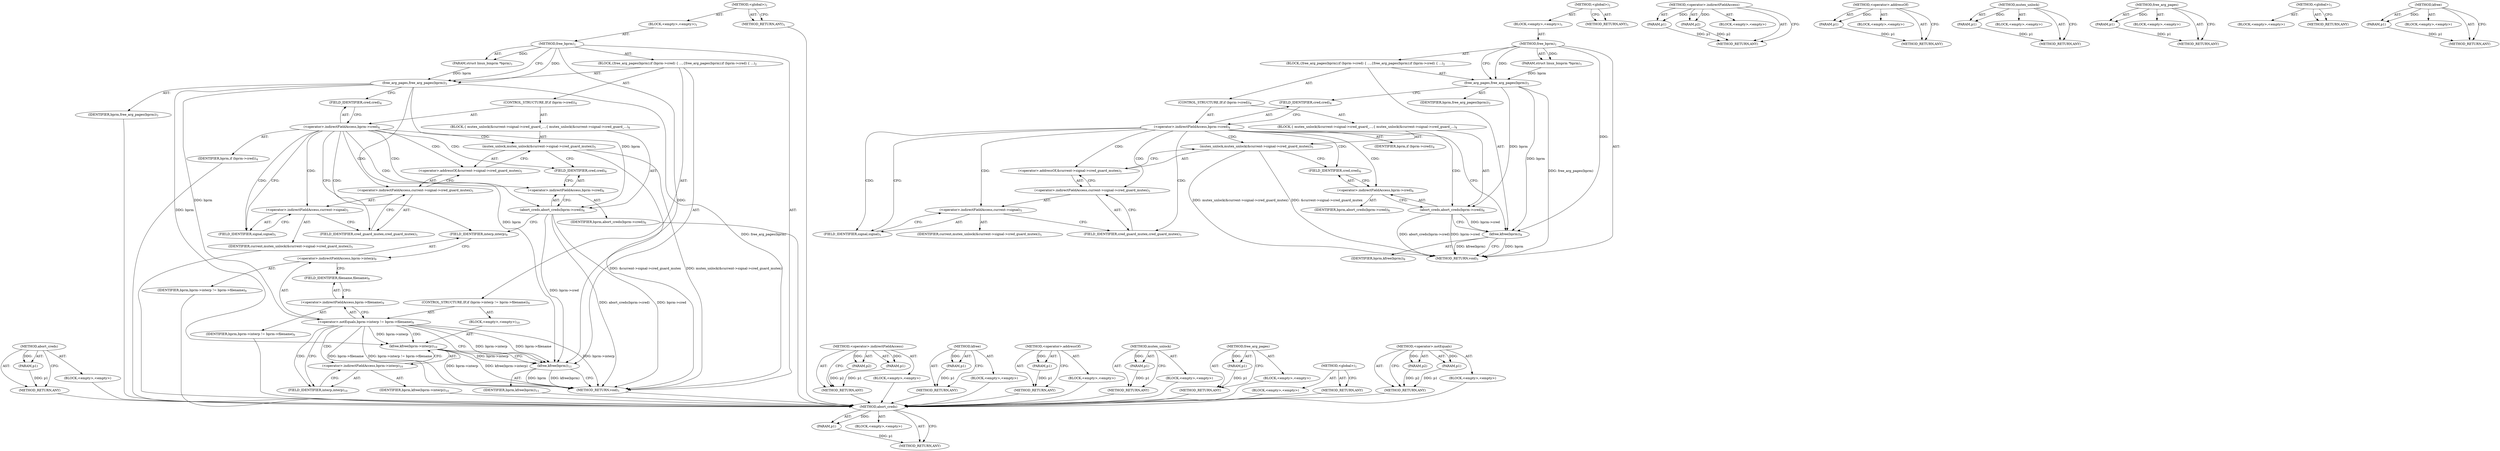 digraph "&lt;operator&gt;.notEquals" {
vulnerable_65 [label=<(METHOD,abort_creds)>];
vulnerable_66 [label=<(PARAM,p1)>];
vulnerable_67 [label=<(BLOCK,&lt;empty&gt;,&lt;empty&gt;)>];
vulnerable_68 [label=<(METHOD_RETURN,ANY)>];
vulnerable_6 [label=<(METHOD,&lt;global&gt;)<SUB>1</SUB>>];
vulnerable_7 [label=<(BLOCK,&lt;empty&gt;,&lt;empty&gt;)<SUB>1</SUB>>];
vulnerable_8 [label=<(METHOD,free_bprm)<SUB>1</SUB>>];
vulnerable_9 [label=<(PARAM,struct linux_binprm *bprm)<SUB>1</SUB>>];
vulnerable_10 [label=<(BLOCK,{
	free_arg_pages(bprm);
	if (bprm-&gt;cred) {
 		...,{
	free_arg_pages(bprm);
	if (bprm-&gt;cred) {
 		...)<SUB>2</SUB>>];
vulnerable_11 [label=<(free_arg_pages,free_arg_pages(bprm))<SUB>3</SUB>>];
vulnerable_12 [label=<(IDENTIFIER,bprm,free_arg_pages(bprm))<SUB>3</SUB>>];
vulnerable_13 [label=<(CONTROL_STRUCTURE,IF,if (bprm-&gt;cred))<SUB>4</SUB>>];
vulnerable_14 [label=<(&lt;operator&gt;.indirectFieldAccess,bprm-&gt;cred)<SUB>4</SUB>>];
vulnerable_15 [label=<(IDENTIFIER,bprm,if (bprm-&gt;cred))<SUB>4</SUB>>];
vulnerable_16 [label=<(FIELD_IDENTIFIER,cred,cred)<SUB>4</SUB>>];
vulnerable_17 [label=<(BLOCK,{
 		mutex_unlock(&amp;current-&gt;signal-&gt;cred_guard_...,{
 		mutex_unlock(&amp;current-&gt;signal-&gt;cred_guard_...)<SUB>4</SUB>>];
vulnerable_18 [label=<(mutex_unlock,mutex_unlock(&amp;current-&gt;signal-&gt;cred_guard_mutex))<SUB>5</SUB>>];
vulnerable_19 [label=<(&lt;operator&gt;.addressOf,&amp;current-&gt;signal-&gt;cred_guard_mutex)<SUB>5</SUB>>];
vulnerable_20 [label=<(&lt;operator&gt;.indirectFieldAccess,current-&gt;signal-&gt;cred_guard_mutex)<SUB>5</SUB>>];
vulnerable_21 [label=<(&lt;operator&gt;.indirectFieldAccess,current-&gt;signal)<SUB>5</SUB>>];
vulnerable_22 [label=<(IDENTIFIER,current,mutex_unlock(&amp;current-&gt;signal-&gt;cred_guard_mutex))<SUB>5</SUB>>];
vulnerable_23 [label=<(FIELD_IDENTIFIER,signal,signal)<SUB>5</SUB>>];
vulnerable_24 [label=<(FIELD_IDENTIFIER,cred_guard_mutex,cred_guard_mutex)<SUB>5</SUB>>];
vulnerable_25 [label=<(abort_creds,abort_creds(bprm-&gt;cred))<SUB>6</SUB>>];
vulnerable_26 [label=<(&lt;operator&gt;.indirectFieldAccess,bprm-&gt;cred)<SUB>6</SUB>>];
vulnerable_27 [label=<(IDENTIFIER,bprm,abort_creds(bprm-&gt;cred))<SUB>6</SUB>>];
vulnerable_28 [label=<(FIELD_IDENTIFIER,cred,cred)<SUB>6</SUB>>];
vulnerable_29 [label=<(kfree,kfree(bprm))<SUB>8</SUB>>];
vulnerable_30 [label=<(IDENTIFIER,bprm,kfree(bprm))<SUB>8</SUB>>];
vulnerable_31 [label=<(METHOD_RETURN,void)<SUB>1</SUB>>];
vulnerable_33 [label=<(METHOD_RETURN,ANY)<SUB>1</SUB>>];
vulnerable_52 [label=<(METHOD,&lt;operator&gt;.indirectFieldAccess)>];
vulnerable_53 [label=<(PARAM,p1)>];
vulnerable_54 [label=<(PARAM,p2)>];
vulnerable_55 [label=<(BLOCK,&lt;empty&gt;,&lt;empty&gt;)>];
vulnerable_56 [label=<(METHOD_RETURN,ANY)>];
vulnerable_61 [label=<(METHOD,&lt;operator&gt;.addressOf)>];
vulnerable_62 [label=<(PARAM,p1)>];
vulnerable_63 [label=<(BLOCK,&lt;empty&gt;,&lt;empty&gt;)>];
vulnerable_64 [label=<(METHOD_RETURN,ANY)>];
vulnerable_57 [label=<(METHOD,mutex_unlock)>];
vulnerable_58 [label=<(PARAM,p1)>];
vulnerable_59 [label=<(BLOCK,&lt;empty&gt;,&lt;empty&gt;)>];
vulnerable_60 [label=<(METHOD_RETURN,ANY)>];
vulnerable_48 [label=<(METHOD,free_arg_pages)>];
vulnerable_49 [label=<(PARAM,p1)>];
vulnerable_50 [label=<(BLOCK,&lt;empty&gt;,&lt;empty&gt;)>];
vulnerable_51 [label=<(METHOD_RETURN,ANY)>];
vulnerable_42 [label=<(METHOD,&lt;global&gt;)<SUB>1</SUB>>];
vulnerable_43 [label=<(BLOCK,&lt;empty&gt;,&lt;empty&gt;)>];
vulnerable_44 [label=<(METHOD_RETURN,ANY)>];
vulnerable_69 [label=<(METHOD,kfree)>];
vulnerable_70 [label=<(PARAM,p1)>];
vulnerable_71 [label=<(BLOCK,&lt;empty&gt;,&lt;empty&gt;)>];
vulnerable_72 [label=<(METHOD_RETURN,ANY)>];
fixed_78 [label=<(METHOD,abort_creds)>];
fixed_79 [label=<(PARAM,p1)>];
fixed_80 [label=<(BLOCK,&lt;empty&gt;,&lt;empty&gt;)>];
fixed_81 [label=<(METHOD_RETURN,ANY)>];
fixed_6 [label=<(METHOD,&lt;global&gt;)<SUB>1</SUB>>];
fixed_7 [label=<(BLOCK,&lt;empty&gt;,&lt;empty&gt;)<SUB>1</SUB>>];
fixed_8 [label=<(METHOD,free_bprm)<SUB>1</SUB>>];
fixed_9 [label=<(PARAM,struct linux_binprm *bprm)<SUB>1</SUB>>];
fixed_10 [label=<(BLOCK,{
	free_arg_pages(bprm);
	if (bprm-&gt;cred) {
 		...,{
	free_arg_pages(bprm);
	if (bprm-&gt;cred) {
 		...)<SUB>2</SUB>>];
fixed_11 [label=<(free_arg_pages,free_arg_pages(bprm))<SUB>3</SUB>>];
fixed_12 [label=<(IDENTIFIER,bprm,free_arg_pages(bprm))<SUB>3</SUB>>];
fixed_13 [label=<(CONTROL_STRUCTURE,IF,if (bprm-&gt;cred))<SUB>4</SUB>>];
fixed_14 [label=<(&lt;operator&gt;.indirectFieldAccess,bprm-&gt;cred)<SUB>4</SUB>>];
fixed_15 [label=<(IDENTIFIER,bprm,if (bprm-&gt;cred))<SUB>4</SUB>>];
fixed_16 [label=<(FIELD_IDENTIFIER,cred,cred)<SUB>4</SUB>>];
fixed_17 [label=<(BLOCK,{
 		mutex_unlock(&amp;current-&gt;signal-&gt;cred_guard_...,{
 		mutex_unlock(&amp;current-&gt;signal-&gt;cred_guard_...)<SUB>4</SUB>>];
fixed_18 [label=<(mutex_unlock,mutex_unlock(&amp;current-&gt;signal-&gt;cred_guard_mutex))<SUB>5</SUB>>];
fixed_19 [label=<(&lt;operator&gt;.addressOf,&amp;current-&gt;signal-&gt;cred_guard_mutex)<SUB>5</SUB>>];
fixed_20 [label=<(&lt;operator&gt;.indirectFieldAccess,current-&gt;signal-&gt;cred_guard_mutex)<SUB>5</SUB>>];
fixed_21 [label=<(&lt;operator&gt;.indirectFieldAccess,current-&gt;signal)<SUB>5</SUB>>];
fixed_22 [label=<(IDENTIFIER,current,mutex_unlock(&amp;current-&gt;signal-&gt;cred_guard_mutex))<SUB>5</SUB>>];
fixed_23 [label=<(FIELD_IDENTIFIER,signal,signal)<SUB>5</SUB>>];
fixed_24 [label=<(FIELD_IDENTIFIER,cred_guard_mutex,cred_guard_mutex)<SUB>5</SUB>>];
fixed_25 [label=<(abort_creds,abort_creds(bprm-&gt;cred))<SUB>6</SUB>>];
fixed_26 [label=<(&lt;operator&gt;.indirectFieldAccess,bprm-&gt;cred)<SUB>6</SUB>>];
fixed_27 [label=<(IDENTIFIER,bprm,abort_creds(bprm-&gt;cred))<SUB>6</SUB>>];
fixed_28 [label=<(FIELD_IDENTIFIER,cred,cred)<SUB>6</SUB>>];
fixed_29 [label=<(CONTROL_STRUCTURE,IF,if (bprm-&gt;interp != bprm-&gt;filename))<SUB>9</SUB>>];
fixed_30 [label=<(&lt;operator&gt;.notEquals,bprm-&gt;interp != bprm-&gt;filename)<SUB>9</SUB>>];
fixed_31 [label=<(&lt;operator&gt;.indirectFieldAccess,bprm-&gt;interp)<SUB>9</SUB>>];
fixed_32 [label=<(IDENTIFIER,bprm,bprm-&gt;interp != bprm-&gt;filename)<SUB>9</SUB>>];
fixed_33 [label=<(FIELD_IDENTIFIER,interp,interp)<SUB>9</SUB>>];
fixed_34 [label=<(&lt;operator&gt;.indirectFieldAccess,bprm-&gt;filename)<SUB>9</SUB>>];
fixed_35 [label=<(IDENTIFIER,bprm,bprm-&gt;interp != bprm-&gt;filename)<SUB>9</SUB>>];
fixed_36 [label=<(FIELD_IDENTIFIER,filename,filename)<SUB>9</SUB>>];
fixed_37 [label=<(BLOCK,&lt;empty&gt;,&lt;empty&gt;)<SUB>10</SUB>>];
fixed_38 [label=<(kfree,kfree(bprm-&gt;interp))<SUB>10</SUB>>];
fixed_39 [label=<(&lt;operator&gt;.indirectFieldAccess,bprm-&gt;interp)<SUB>10</SUB>>];
fixed_40 [label=<(IDENTIFIER,bprm,kfree(bprm-&gt;interp))<SUB>10</SUB>>];
fixed_41 [label=<(FIELD_IDENTIFIER,interp,interp)<SUB>10</SUB>>];
fixed_42 [label=<(kfree,kfree(bprm))<SUB>11</SUB>>];
fixed_43 [label=<(IDENTIFIER,bprm,kfree(bprm))<SUB>11</SUB>>];
fixed_44 [label=<(METHOD_RETURN,void)<SUB>1</SUB>>];
fixed_46 [label=<(METHOD_RETURN,ANY)<SUB>1</SUB>>];
fixed_65 [label=<(METHOD,&lt;operator&gt;.indirectFieldAccess)>];
fixed_66 [label=<(PARAM,p1)>];
fixed_67 [label=<(PARAM,p2)>];
fixed_68 [label=<(BLOCK,&lt;empty&gt;,&lt;empty&gt;)>];
fixed_69 [label=<(METHOD_RETURN,ANY)>];
fixed_87 [label=<(METHOD,kfree)>];
fixed_88 [label=<(PARAM,p1)>];
fixed_89 [label=<(BLOCK,&lt;empty&gt;,&lt;empty&gt;)>];
fixed_90 [label=<(METHOD_RETURN,ANY)>];
fixed_74 [label=<(METHOD,&lt;operator&gt;.addressOf)>];
fixed_75 [label=<(PARAM,p1)>];
fixed_76 [label=<(BLOCK,&lt;empty&gt;,&lt;empty&gt;)>];
fixed_77 [label=<(METHOD_RETURN,ANY)>];
fixed_70 [label=<(METHOD,mutex_unlock)>];
fixed_71 [label=<(PARAM,p1)>];
fixed_72 [label=<(BLOCK,&lt;empty&gt;,&lt;empty&gt;)>];
fixed_73 [label=<(METHOD_RETURN,ANY)>];
fixed_61 [label=<(METHOD,free_arg_pages)>];
fixed_62 [label=<(PARAM,p1)>];
fixed_63 [label=<(BLOCK,&lt;empty&gt;,&lt;empty&gt;)>];
fixed_64 [label=<(METHOD_RETURN,ANY)>];
fixed_55 [label=<(METHOD,&lt;global&gt;)<SUB>1</SUB>>];
fixed_56 [label=<(BLOCK,&lt;empty&gt;,&lt;empty&gt;)>];
fixed_57 [label=<(METHOD_RETURN,ANY)>];
fixed_82 [label=<(METHOD,&lt;operator&gt;.notEquals)>];
fixed_83 [label=<(PARAM,p1)>];
fixed_84 [label=<(PARAM,p2)>];
fixed_85 [label=<(BLOCK,&lt;empty&gt;,&lt;empty&gt;)>];
fixed_86 [label=<(METHOD_RETURN,ANY)>];
vulnerable_65 -> vulnerable_66  [key=0, label="AST: "];
vulnerable_65 -> vulnerable_66  [key=1, label="DDG: "];
vulnerable_65 -> vulnerable_67  [key=0, label="AST: "];
vulnerable_65 -> vulnerable_68  [key=0, label="AST: "];
vulnerable_65 -> vulnerable_68  [key=1, label="CFG: "];
vulnerable_66 -> vulnerable_68  [key=0, label="DDG: p1"];
vulnerable_6 -> vulnerable_7  [key=0, label="AST: "];
vulnerable_6 -> vulnerable_33  [key=0, label="AST: "];
vulnerable_6 -> vulnerable_33  [key=1, label="CFG: "];
vulnerable_7 -> vulnerable_8  [key=0, label="AST: "];
vulnerable_8 -> vulnerable_9  [key=0, label="AST: "];
vulnerable_8 -> vulnerable_9  [key=1, label="DDG: "];
vulnerable_8 -> vulnerable_10  [key=0, label="AST: "];
vulnerable_8 -> vulnerable_31  [key=0, label="AST: "];
vulnerable_8 -> vulnerable_11  [key=0, label="CFG: "];
vulnerable_8 -> vulnerable_11  [key=1, label="DDG: "];
vulnerable_8 -> vulnerable_29  [key=0, label="DDG: "];
vulnerable_9 -> vulnerable_11  [key=0, label="DDG: bprm"];
vulnerable_10 -> vulnerable_11  [key=0, label="AST: "];
vulnerable_10 -> vulnerable_13  [key=0, label="AST: "];
vulnerable_10 -> vulnerable_29  [key=0, label="AST: "];
vulnerable_11 -> vulnerable_12  [key=0, label="AST: "];
vulnerable_11 -> vulnerable_16  [key=0, label="CFG: "];
vulnerable_11 -> vulnerable_31  [key=0, label="DDG: free_arg_pages(bprm)"];
vulnerable_11 -> vulnerable_29  [key=0, label="DDG: bprm"];
vulnerable_11 -> vulnerable_25  [key=0, label="DDG: bprm"];
vulnerable_13 -> vulnerable_14  [key=0, label="AST: "];
vulnerable_13 -> vulnerable_17  [key=0, label="AST: "];
vulnerable_14 -> vulnerable_15  [key=0, label="AST: "];
vulnerable_14 -> vulnerable_16  [key=0, label="AST: "];
vulnerable_14 -> vulnerable_23  [key=0, label="CFG: "];
vulnerable_14 -> vulnerable_23  [key=1, label="CDG: "];
vulnerable_14 -> vulnerable_29  [key=0, label="CFG: "];
vulnerable_14 -> vulnerable_20  [key=0, label="CDG: "];
vulnerable_14 -> vulnerable_24  [key=0, label="CDG: "];
vulnerable_14 -> vulnerable_25  [key=0, label="CDG: "];
vulnerable_14 -> vulnerable_21  [key=0, label="CDG: "];
vulnerable_14 -> vulnerable_18  [key=0, label="CDG: "];
vulnerable_14 -> vulnerable_26  [key=0, label="CDG: "];
vulnerable_14 -> vulnerable_19  [key=0, label="CDG: "];
vulnerable_14 -> vulnerable_28  [key=0, label="CDG: "];
vulnerable_16 -> vulnerable_14  [key=0, label="CFG: "];
vulnerable_17 -> vulnerable_18  [key=0, label="AST: "];
vulnerable_17 -> vulnerable_25  [key=0, label="AST: "];
vulnerable_18 -> vulnerable_19  [key=0, label="AST: "];
vulnerable_18 -> vulnerable_28  [key=0, label="CFG: "];
vulnerable_18 -> vulnerable_31  [key=0, label="DDG: &amp;current-&gt;signal-&gt;cred_guard_mutex"];
vulnerable_18 -> vulnerable_31  [key=1, label="DDG: mutex_unlock(&amp;current-&gt;signal-&gt;cred_guard_mutex)"];
vulnerable_19 -> vulnerable_20  [key=0, label="AST: "];
vulnerable_19 -> vulnerable_18  [key=0, label="CFG: "];
vulnerable_20 -> vulnerable_21  [key=0, label="AST: "];
vulnerable_20 -> vulnerable_24  [key=0, label="AST: "];
vulnerable_20 -> vulnerable_19  [key=0, label="CFG: "];
vulnerable_21 -> vulnerable_22  [key=0, label="AST: "];
vulnerable_21 -> vulnerable_23  [key=0, label="AST: "];
vulnerable_21 -> vulnerable_24  [key=0, label="CFG: "];
vulnerable_23 -> vulnerable_21  [key=0, label="CFG: "];
vulnerable_24 -> vulnerable_20  [key=0, label="CFG: "];
vulnerable_25 -> vulnerable_26  [key=0, label="AST: "];
vulnerable_25 -> vulnerable_29  [key=0, label="CFG: "];
vulnerable_25 -> vulnerable_29  [key=1, label="DDG: bprm-&gt;cred"];
vulnerable_25 -> vulnerable_31  [key=0, label="DDG: bprm-&gt;cred"];
vulnerable_25 -> vulnerable_31  [key=1, label="DDG: abort_creds(bprm-&gt;cred)"];
vulnerable_26 -> vulnerable_27  [key=0, label="AST: "];
vulnerable_26 -> vulnerable_28  [key=0, label="AST: "];
vulnerable_26 -> vulnerable_25  [key=0, label="CFG: "];
vulnerable_28 -> vulnerable_26  [key=0, label="CFG: "];
vulnerable_29 -> vulnerable_30  [key=0, label="AST: "];
vulnerable_29 -> vulnerable_31  [key=0, label="CFG: "];
vulnerable_29 -> vulnerable_31  [key=1, label="DDG: bprm"];
vulnerable_29 -> vulnerable_31  [key=2, label="DDG: kfree(bprm)"];
vulnerable_52 -> vulnerable_53  [key=0, label="AST: "];
vulnerable_52 -> vulnerable_53  [key=1, label="DDG: "];
vulnerable_52 -> vulnerable_55  [key=0, label="AST: "];
vulnerable_52 -> vulnerable_54  [key=0, label="AST: "];
vulnerable_52 -> vulnerable_54  [key=1, label="DDG: "];
vulnerable_52 -> vulnerable_56  [key=0, label="AST: "];
vulnerable_52 -> vulnerable_56  [key=1, label="CFG: "];
vulnerable_53 -> vulnerable_56  [key=0, label="DDG: p1"];
vulnerable_54 -> vulnerable_56  [key=0, label="DDG: p2"];
vulnerable_61 -> vulnerable_62  [key=0, label="AST: "];
vulnerable_61 -> vulnerable_62  [key=1, label="DDG: "];
vulnerable_61 -> vulnerable_63  [key=0, label="AST: "];
vulnerable_61 -> vulnerable_64  [key=0, label="AST: "];
vulnerable_61 -> vulnerable_64  [key=1, label="CFG: "];
vulnerable_62 -> vulnerable_64  [key=0, label="DDG: p1"];
vulnerable_57 -> vulnerable_58  [key=0, label="AST: "];
vulnerable_57 -> vulnerable_58  [key=1, label="DDG: "];
vulnerable_57 -> vulnerable_59  [key=0, label="AST: "];
vulnerable_57 -> vulnerable_60  [key=0, label="AST: "];
vulnerable_57 -> vulnerable_60  [key=1, label="CFG: "];
vulnerable_58 -> vulnerable_60  [key=0, label="DDG: p1"];
vulnerable_48 -> vulnerable_49  [key=0, label="AST: "];
vulnerable_48 -> vulnerable_49  [key=1, label="DDG: "];
vulnerable_48 -> vulnerable_50  [key=0, label="AST: "];
vulnerable_48 -> vulnerable_51  [key=0, label="AST: "];
vulnerable_48 -> vulnerable_51  [key=1, label="CFG: "];
vulnerable_49 -> vulnerable_51  [key=0, label="DDG: p1"];
vulnerable_42 -> vulnerable_43  [key=0, label="AST: "];
vulnerable_42 -> vulnerable_44  [key=0, label="AST: "];
vulnerable_42 -> vulnerable_44  [key=1, label="CFG: "];
vulnerable_69 -> vulnerable_70  [key=0, label="AST: "];
vulnerable_69 -> vulnerable_70  [key=1, label="DDG: "];
vulnerable_69 -> vulnerable_71  [key=0, label="AST: "];
vulnerable_69 -> vulnerable_72  [key=0, label="AST: "];
vulnerable_69 -> vulnerable_72  [key=1, label="CFG: "];
vulnerable_70 -> vulnerable_72  [key=0, label="DDG: p1"];
fixed_78 -> fixed_79  [key=0, label="AST: "];
fixed_78 -> fixed_79  [key=1, label="DDG: "];
fixed_78 -> fixed_80  [key=0, label="AST: "];
fixed_78 -> fixed_81  [key=0, label="AST: "];
fixed_78 -> fixed_81  [key=1, label="CFG: "];
fixed_79 -> fixed_81  [key=0, label="DDG: p1"];
fixed_80 -> vulnerable_65  [key=0];
fixed_81 -> vulnerable_65  [key=0];
fixed_6 -> fixed_7  [key=0, label="AST: "];
fixed_6 -> fixed_46  [key=0, label="AST: "];
fixed_6 -> fixed_46  [key=1, label="CFG: "];
fixed_7 -> fixed_8  [key=0, label="AST: "];
fixed_8 -> fixed_9  [key=0, label="AST: "];
fixed_8 -> fixed_9  [key=1, label="DDG: "];
fixed_8 -> fixed_10  [key=0, label="AST: "];
fixed_8 -> fixed_44  [key=0, label="AST: "];
fixed_8 -> fixed_11  [key=0, label="CFG: "];
fixed_8 -> fixed_11  [key=1, label="DDG: "];
fixed_8 -> fixed_42  [key=0, label="DDG: "];
fixed_9 -> fixed_11  [key=0, label="DDG: bprm"];
fixed_10 -> fixed_11  [key=0, label="AST: "];
fixed_10 -> fixed_13  [key=0, label="AST: "];
fixed_10 -> fixed_29  [key=0, label="AST: "];
fixed_10 -> fixed_42  [key=0, label="AST: "];
fixed_11 -> fixed_12  [key=0, label="AST: "];
fixed_11 -> fixed_16  [key=0, label="CFG: "];
fixed_11 -> fixed_44  [key=0, label="DDG: free_arg_pages(bprm)"];
fixed_11 -> fixed_42  [key=0, label="DDG: bprm"];
fixed_11 -> fixed_30  [key=0, label="DDG: bprm"];
fixed_11 -> fixed_25  [key=0, label="DDG: bprm"];
fixed_11 -> fixed_38  [key=0, label="DDG: bprm"];
fixed_12 -> vulnerable_65  [key=0];
fixed_13 -> fixed_14  [key=0, label="AST: "];
fixed_13 -> fixed_17  [key=0, label="AST: "];
fixed_14 -> fixed_15  [key=0, label="AST: "];
fixed_14 -> fixed_16  [key=0, label="AST: "];
fixed_14 -> fixed_23  [key=0, label="CFG: "];
fixed_14 -> fixed_23  [key=1, label="CDG: "];
fixed_14 -> fixed_33  [key=0, label="CFG: "];
fixed_14 -> fixed_24  [key=0, label="CDG: "];
fixed_14 -> fixed_21  [key=0, label="CDG: "];
fixed_14 -> fixed_18  [key=0, label="CDG: "];
fixed_14 -> fixed_26  [key=0, label="CDG: "];
fixed_14 -> fixed_19  [key=0, label="CDG: "];
fixed_14 -> fixed_28  [key=0, label="CDG: "];
fixed_14 -> fixed_20  [key=0, label="CDG: "];
fixed_14 -> fixed_25  [key=0, label="CDG: "];
fixed_15 -> vulnerable_65  [key=0];
fixed_16 -> fixed_14  [key=0, label="CFG: "];
fixed_17 -> fixed_18  [key=0, label="AST: "];
fixed_17 -> fixed_25  [key=0, label="AST: "];
fixed_18 -> fixed_19  [key=0, label="AST: "];
fixed_18 -> fixed_28  [key=0, label="CFG: "];
fixed_18 -> fixed_44  [key=0, label="DDG: &amp;current-&gt;signal-&gt;cred_guard_mutex"];
fixed_18 -> fixed_44  [key=1, label="DDG: mutex_unlock(&amp;current-&gt;signal-&gt;cred_guard_mutex)"];
fixed_19 -> fixed_20  [key=0, label="AST: "];
fixed_19 -> fixed_18  [key=0, label="CFG: "];
fixed_20 -> fixed_21  [key=0, label="AST: "];
fixed_20 -> fixed_24  [key=0, label="AST: "];
fixed_20 -> fixed_19  [key=0, label="CFG: "];
fixed_21 -> fixed_22  [key=0, label="AST: "];
fixed_21 -> fixed_23  [key=0, label="AST: "];
fixed_21 -> fixed_24  [key=0, label="CFG: "];
fixed_22 -> vulnerable_65  [key=0];
fixed_23 -> fixed_21  [key=0, label="CFG: "];
fixed_24 -> fixed_20  [key=0, label="CFG: "];
fixed_25 -> fixed_26  [key=0, label="AST: "];
fixed_25 -> fixed_33  [key=0, label="CFG: "];
fixed_25 -> fixed_44  [key=0, label="DDG: bprm-&gt;cred"];
fixed_25 -> fixed_44  [key=1, label="DDG: abort_creds(bprm-&gt;cred)"];
fixed_25 -> fixed_42  [key=0, label="DDG: bprm-&gt;cred"];
fixed_26 -> fixed_27  [key=0, label="AST: "];
fixed_26 -> fixed_28  [key=0, label="AST: "];
fixed_26 -> fixed_25  [key=0, label="CFG: "];
fixed_27 -> vulnerable_65  [key=0];
fixed_28 -> fixed_26  [key=0, label="CFG: "];
fixed_29 -> fixed_30  [key=0, label="AST: "];
fixed_29 -> fixed_37  [key=0, label="AST: "];
fixed_30 -> fixed_31  [key=0, label="AST: "];
fixed_30 -> fixed_34  [key=0, label="AST: "];
fixed_30 -> fixed_41  [key=0, label="CFG: "];
fixed_30 -> fixed_41  [key=1, label="CDG: "];
fixed_30 -> fixed_42  [key=0, label="CFG: "];
fixed_30 -> fixed_42  [key=1, label="DDG: bprm-&gt;interp"];
fixed_30 -> fixed_42  [key=2, label="DDG: bprm-&gt;filename"];
fixed_30 -> fixed_44  [key=0, label="DDG: bprm-&gt;interp"];
fixed_30 -> fixed_44  [key=1, label="DDG: bprm-&gt;filename"];
fixed_30 -> fixed_44  [key=2, label="DDG: bprm-&gt;interp != bprm-&gt;filename"];
fixed_30 -> fixed_38  [key=0, label="DDG: bprm-&gt;interp"];
fixed_30 -> fixed_38  [key=1, label="CDG: "];
fixed_30 -> fixed_39  [key=0, label="CDG: "];
fixed_31 -> fixed_32  [key=0, label="AST: "];
fixed_31 -> fixed_33  [key=0, label="AST: "];
fixed_31 -> fixed_36  [key=0, label="CFG: "];
fixed_32 -> vulnerable_65  [key=0];
fixed_33 -> fixed_31  [key=0, label="CFG: "];
fixed_34 -> fixed_35  [key=0, label="AST: "];
fixed_34 -> fixed_36  [key=0, label="AST: "];
fixed_34 -> fixed_30  [key=0, label="CFG: "];
fixed_35 -> vulnerable_65  [key=0];
fixed_36 -> fixed_34  [key=0, label="CFG: "];
fixed_37 -> fixed_38  [key=0, label="AST: "];
fixed_38 -> fixed_39  [key=0, label="AST: "];
fixed_38 -> fixed_42  [key=0, label="CFG: "];
fixed_38 -> fixed_42  [key=1, label="DDG: bprm-&gt;interp"];
fixed_38 -> fixed_44  [key=0, label="DDG: bprm-&gt;interp"];
fixed_38 -> fixed_44  [key=1, label="DDG: kfree(bprm-&gt;interp)"];
fixed_39 -> fixed_40  [key=0, label="AST: "];
fixed_39 -> fixed_41  [key=0, label="AST: "];
fixed_39 -> fixed_38  [key=0, label="CFG: "];
fixed_40 -> vulnerable_65  [key=0];
fixed_41 -> fixed_39  [key=0, label="CFG: "];
fixed_42 -> fixed_43  [key=0, label="AST: "];
fixed_42 -> fixed_44  [key=0, label="CFG: "];
fixed_42 -> fixed_44  [key=1, label="DDG: bprm"];
fixed_42 -> fixed_44  [key=2, label="DDG: kfree(bprm)"];
fixed_43 -> vulnerable_65  [key=0];
fixed_44 -> vulnerable_65  [key=0];
fixed_46 -> vulnerable_65  [key=0];
fixed_65 -> fixed_66  [key=0, label="AST: "];
fixed_65 -> fixed_66  [key=1, label="DDG: "];
fixed_65 -> fixed_68  [key=0, label="AST: "];
fixed_65 -> fixed_67  [key=0, label="AST: "];
fixed_65 -> fixed_67  [key=1, label="DDG: "];
fixed_65 -> fixed_69  [key=0, label="AST: "];
fixed_65 -> fixed_69  [key=1, label="CFG: "];
fixed_66 -> fixed_69  [key=0, label="DDG: p1"];
fixed_67 -> fixed_69  [key=0, label="DDG: p2"];
fixed_68 -> vulnerable_65  [key=0];
fixed_69 -> vulnerable_65  [key=0];
fixed_87 -> fixed_88  [key=0, label="AST: "];
fixed_87 -> fixed_88  [key=1, label="DDG: "];
fixed_87 -> fixed_89  [key=0, label="AST: "];
fixed_87 -> fixed_90  [key=0, label="AST: "];
fixed_87 -> fixed_90  [key=1, label="CFG: "];
fixed_88 -> fixed_90  [key=0, label="DDG: p1"];
fixed_89 -> vulnerable_65  [key=0];
fixed_90 -> vulnerable_65  [key=0];
fixed_74 -> fixed_75  [key=0, label="AST: "];
fixed_74 -> fixed_75  [key=1, label="DDG: "];
fixed_74 -> fixed_76  [key=0, label="AST: "];
fixed_74 -> fixed_77  [key=0, label="AST: "];
fixed_74 -> fixed_77  [key=1, label="CFG: "];
fixed_75 -> fixed_77  [key=0, label="DDG: p1"];
fixed_76 -> vulnerable_65  [key=0];
fixed_77 -> vulnerable_65  [key=0];
fixed_70 -> fixed_71  [key=0, label="AST: "];
fixed_70 -> fixed_71  [key=1, label="DDG: "];
fixed_70 -> fixed_72  [key=0, label="AST: "];
fixed_70 -> fixed_73  [key=0, label="AST: "];
fixed_70 -> fixed_73  [key=1, label="CFG: "];
fixed_71 -> fixed_73  [key=0, label="DDG: p1"];
fixed_72 -> vulnerable_65  [key=0];
fixed_73 -> vulnerable_65  [key=0];
fixed_61 -> fixed_62  [key=0, label="AST: "];
fixed_61 -> fixed_62  [key=1, label="DDG: "];
fixed_61 -> fixed_63  [key=0, label="AST: "];
fixed_61 -> fixed_64  [key=0, label="AST: "];
fixed_61 -> fixed_64  [key=1, label="CFG: "];
fixed_62 -> fixed_64  [key=0, label="DDG: p1"];
fixed_63 -> vulnerable_65  [key=0];
fixed_64 -> vulnerable_65  [key=0];
fixed_55 -> fixed_56  [key=0, label="AST: "];
fixed_55 -> fixed_57  [key=0, label="AST: "];
fixed_55 -> fixed_57  [key=1, label="CFG: "];
fixed_56 -> vulnerable_65  [key=0];
fixed_57 -> vulnerable_65  [key=0];
fixed_82 -> fixed_83  [key=0, label="AST: "];
fixed_82 -> fixed_83  [key=1, label="DDG: "];
fixed_82 -> fixed_85  [key=0, label="AST: "];
fixed_82 -> fixed_84  [key=0, label="AST: "];
fixed_82 -> fixed_84  [key=1, label="DDG: "];
fixed_82 -> fixed_86  [key=0, label="AST: "];
fixed_82 -> fixed_86  [key=1, label="CFG: "];
fixed_83 -> fixed_86  [key=0, label="DDG: p1"];
fixed_84 -> fixed_86  [key=0, label="DDG: p2"];
fixed_85 -> vulnerable_65  [key=0];
fixed_86 -> vulnerable_65  [key=0];
}
